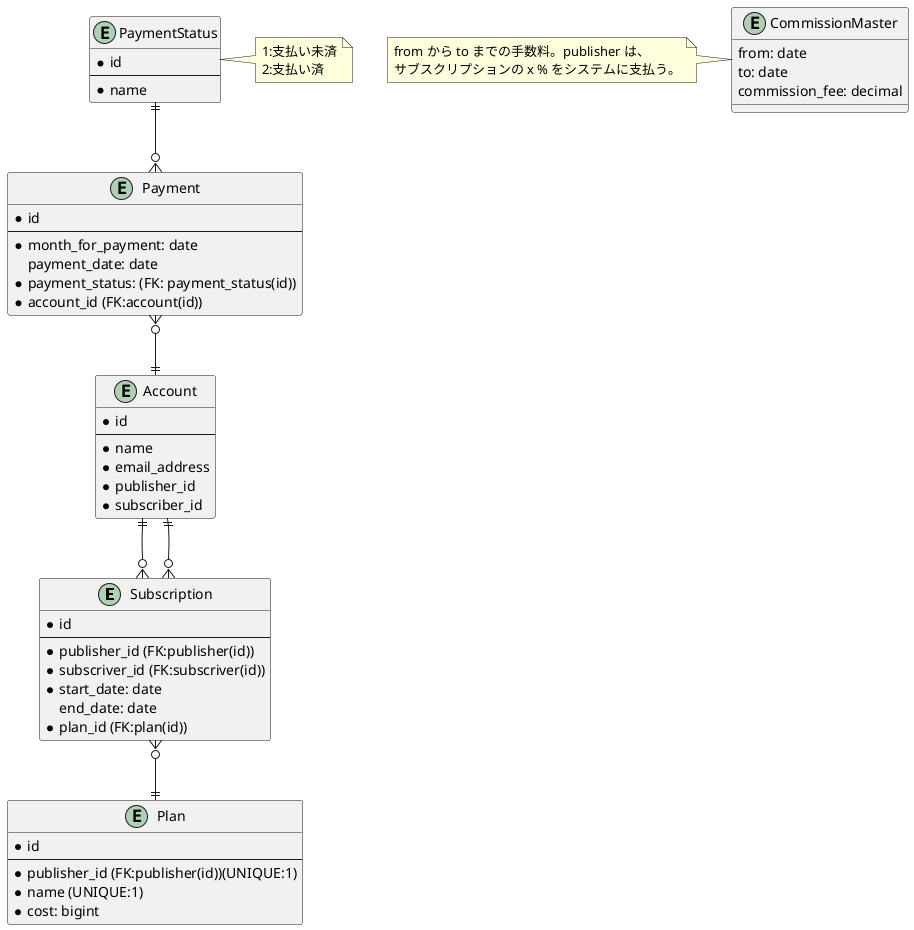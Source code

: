 @startuml

entity Subscription {
  * id
  --
  * publisher_id (FK:publisher(id))
  * subscriver_id (FK:subscriver(id))
  * start_date: date
    end_date: date
  * plan_id (FK:plan(id))
}

entity Plan {
  * id
  --
  * publisher_id (FK:publisher(id))(UNIQUE:1)
  * name (UNIQUE:1)
  * cost: bigint
}

entity Payment {
  * id
  --
  * month_for_payment: date
    payment_date: date
  * payment_status: (FK: payment_status(id))
  * account_id (FK:account(id))
}

entity Account {
  * id
  --
  * name
  * email_address
  * publisher_id
  * subscriber_id
}

entity PaymentStatus {
  * id
  --
  * name
}

note right: 1:支払い未済\n2:支払い済

entity CommissionMaster {
  from: date
  to: date
  commission_fee: decimal
}

note left: from から to までの手数料。publisher は、\nサブスクリプションの x % をシステムに支払う。

Subscription }o--|| Account
Account ||--o{ Subscription
Subscription }o--|| Plan
PaymentStatus ||--o{ Payment

Payment }o--|| Account

@enduml

